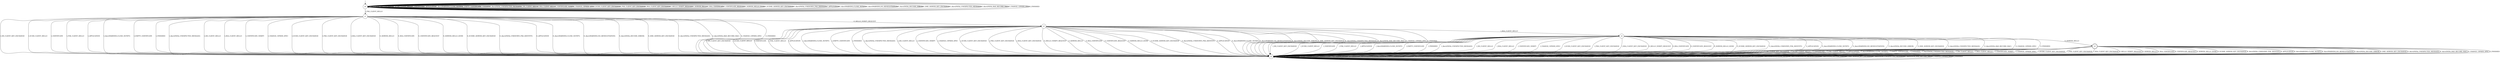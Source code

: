 digraph g {

	s0 [shape="circle" label="s0"];
	s1 [shape="circle" label="s1"];
	s2 [shape="circle" label="s2"];
	s3 [shape="circle" label="s3"];
	s4 [shape="circle" label="s4"];
	s5 [shape="doublecircle" label="s5"];
	s0 -> s0 [label="I_DH_CLIENT_KEY_EXCHANGE"];
	s0 -> s0 [label="I_ECDH_CLIENT_HELLO"];
	s0 -> s0 [label="I_CERTIFICATE"];
	s0 -> s1 [label="I_PSK_CLIENT_HELLO"];
	s0 -> s0 [label="I_APPLICATION"];
	s0 -> s0 [label="I_Alert(WARNING,CLOSE_NOTIFY)"];
	s0 -> s0 [label="I_EMPTY_CERTIFICATE"];
	s0 -> s0 [label="I_FINISHED"];
	s0 -> s0 [label="I_Alert(FATAL,UNEXPECTED_MESSAGE)"];
	s0 -> s0 [label="I_DH_CLIENT_HELLO"];
	s0 -> s0 [label="I_RSA_CLIENT_HELLO"];
	s0 -> s0 [label="I_CERTIFICATE_VERIFY"];
	s0 -> s0 [label="I_CHANGE_CIPHER_SPEC"];
	s0 -> s0 [label="I_ECDH_CLIENT_KEY_EXCHANGE"];
	s0 -> s0 [label="I_PSK_CLIENT_KEY_EXCHANGE"];
	s0 -> s0 [label="I_RSA_CLIENT_KEY_EXCHANGE"];
	s0 -> s0 [label="O_HELLO_VERIFY_REQUEST"];
	s0 -> s0 [label="O_SERVER_HELLO"];
	s0 -> s0 [label="O_RSA_CERTIFICATE"];
	s0 -> s0 [label="O_CERTIFICATE_REQUEST"];
	s0 -> s0 [label="O_SERVER_HELLO_DONE"];
	s0 -> s0 [label="O_ECDHE_SERVER_KEY_EXCHANGE"];
	s0 -> s0 [label="O_Alert(FATAL,UNKNOWN_PSK_IDENTITY)"];
	s0 -> s0 [label="O_APPLICATION"];
	s0 -> s0 [label="O_Alert(WARNING,CLOSE_NOTIFY)"];
	s0 -> s0 [label="O_Alert(WARNING,NO_RENEGOTIATION)"];
	s0 -> s0 [label="O_Alert(FATAL,DECODE_ERROR)"];
	s0 -> s0 [label="O_DHE_SERVER_KEY_EXCHANGE"];
	s0 -> s0 [label="O_Alert(FATAL,UNEXPECTED_MESSAGE)"];
	s0 -> s0 [label="O_Alert(FATAL,BAD_RECORD_MAC)"];
	s0 -> s0 [label="O_CHANGE_CIPHER_SPEC"];
	s0 -> s0 [label="O_FINISHED"];
	s1 -> s2 [label="I_DH_CLIENT_KEY_EXCHANGE"];
	s1 -> s2 [label="I_ECDH_CLIENT_HELLO"];
	s1 -> s2 [label="I_CERTIFICATE"];
	s1 -> s2 [label="I_PSK_CLIENT_HELLO"];
	s1 -> s2 [label="I_APPLICATION"];
	s1 -> s2 [label="I_Alert(WARNING,CLOSE_NOTIFY)"];
	s1 -> s2 [label="I_EMPTY_CERTIFICATE"];
	s1 -> s2 [label="I_FINISHED"];
	s1 -> s2 [label="I_Alert(FATAL,UNEXPECTED_MESSAGE)"];
	s1 -> s2 [label="I_DH_CLIENT_HELLO"];
	s1 -> s2 [label="I_RSA_CLIENT_HELLO"];
	s1 -> s2 [label="I_CERTIFICATE_VERIFY"];
	s1 -> s2 [label="I_CHANGE_CIPHER_SPEC"];
	s1 -> s2 [label="I_ECDH_CLIENT_KEY_EXCHANGE"];
	s1 -> s2 [label="I_PSK_CLIENT_KEY_EXCHANGE"];
	s1 -> s2 [label="I_RSA_CLIENT_KEY_EXCHANGE"];
	s1 -> s3 [label="O_HELLO_VERIFY_REQUEST"];
	s1 -> s2 [label="O_SERVER_HELLO"];
	s1 -> s2 [label="O_RSA_CERTIFICATE"];
	s1 -> s2 [label="O_CERTIFICATE_REQUEST"];
	s1 -> s2 [label="O_SERVER_HELLO_DONE"];
	s1 -> s2 [label="O_ECDHE_SERVER_KEY_EXCHANGE"];
	s1 -> s2 [label="O_Alert(FATAL,UNKNOWN_PSK_IDENTITY)"];
	s1 -> s2 [label="O_APPLICATION"];
	s1 -> s2 [label="O_Alert(WARNING,CLOSE_NOTIFY)"];
	s1 -> s2 [label="O_Alert(WARNING,NO_RENEGOTIATION)"];
	s1 -> s2 [label="O_Alert(FATAL,DECODE_ERROR)"];
	s1 -> s2 [label="O_DHE_SERVER_KEY_EXCHANGE"];
	s1 -> s2 [label="O_Alert(FATAL,UNEXPECTED_MESSAGE)"];
	s1 -> s2 [label="O_Alert(FATAL,BAD_RECORD_MAC)"];
	s1 -> s2 [label="O_CHANGE_CIPHER_SPEC"];
	s1 -> s2 [label="O_FINISHED"];
	s2 -> s2 [label="I_DH_CLIENT_KEY_EXCHANGE"];
	s2 -> s2 [label="I_ECDH_CLIENT_HELLO"];
	s2 -> s2 [label="I_CERTIFICATE"];
	s2 -> s2 [label="I_PSK_CLIENT_HELLO"];
	s2 -> s2 [label="I_APPLICATION"];
	s2 -> s2 [label="I_Alert(WARNING,CLOSE_NOTIFY)"];
	s2 -> s2 [label="I_EMPTY_CERTIFICATE"];
	s2 -> s2 [label="I_FINISHED"];
	s2 -> s2 [label="I_Alert(FATAL,UNEXPECTED_MESSAGE)"];
	s2 -> s2 [label="I_DH_CLIENT_HELLO"];
	s2 -> s2 [label="I_RSA_CLIENT_HELLO"];
	s2 -> s2 [label="I_CERTIFICATE_VERIFY"];
	s2 -> s2 [label="I_CHANGE_CIPHER_SPEC"];
	s2 -> s2 [label="I_ECDH_CLIENT_KEY_EXCHANGE"];
	s2 -> s2 [label="I_PSK_CLIENT_KEY_EXCHANGE"];
	s2 -> s2 [label="I_RSA_CLIENT_KEY_EXCHANGE"];
	s2 -> s2 [label="O_HELLO_VERIFY_REQUEST"];
	s2 -> s2 [label="O_SERVER_HELLO"];
	s2 -> s2 [label="O_RSA_CERTIFICATE"];
	s2 -> s2 [label="O_CERTIFICATE_REQUEST"];
	s2 -> s2 [label="O_SERVER_HELLO_DONE"];
	s2 -> s2 [label="O_ECDHE_SERVER_KEY_EXCHANGE"];
	s2 -> s2 [label="O_Alert(FATAL,UNKNOWN_PSK_IDENTITY)"];
	s2 -> s2 [label="O_APPLICATION"];
	s2 -> s2 [label="O_Alert(WARNING,CLOSE_NOTIFY)"];
	s2 -> s2 [label="O_Alert(WARNING,NO_RENEGOTIATION)"];
	s2 -> s2 [label="O_Alert(FATAL,DECODE_ERROR)"];
	s2 -> s2 [label="O_DHE_SERVER_KEY_EXCHANGE"];
	s2 -> s2 [label="O_Alert(FATAL,UNEXPECTED_MESSAGE)"];
	s2 -> s2 [label="O_Alert(FATAL,BAD_RECORD_MAC)"];
	s2 -> s2 [label="O_CHANGE_CIPHER_SPEC"];
	s2 -> s2 [label="O_FINISHED"];
	s3 -> s2 [label="I_DH_CLIENT_KEY_EXCHANGE"];
	s3 -> s2 [label="I_ECDH_CLIENT_HELLO"];
	s3 -> s2 [label="I_CERTIFICATE"];
	s3 -> s2 [label="I_PSK_CLIENT_HELLO"];
	s3 -> s2 [label="I_APPLICATION"];
	s3 -> s2 [label="I_Alert(WARNING,CLOSE_NOTIFY)"];
	s3 -> s2 [label="I_EMPTY_CERTIFICATE"];
	s3 -> s2 [label="I_FINISHED"];
	s3 -> s2 [label="I_Alert(FATAL,UNEXPECTED_MESSAGE)"];
	s3 -> s2 [label="I_DH_CLIENT_HELLO"];
	s3 -> s4 [label="I_RSA_CLIENT_HELLO"];
	s3 -> s2 [label="I_CERTIFICATE_VERIFY"];
	s3 -> s2 [label="I_CHANGE_CIPHER_SPEC"];
	s3 -> s2 [label="I_ECDH_CLIENT_KEY_EXCHANGE"];
	s3 -> s2 [label="I_PSK_CLIENT_KEY_EXCHANGE"];
	s3 -> s2 [label="I_RSA_CLIENT_KEY_EXCHANGE"];
	s3 -> s2 [label="O_HELLO_VERIFY_REQUEST"];
	s3 -> s2 [label="O_SERVER_HELLO"];
	s3 -> s2 [label="O_RSA_CERTIFICATE"];
	s3 -> s2 [label="O_CERTIFICATE_REQUEST"];
	s3 -> s2 [label="O_SERVER_HELLO_DONE"];
	s3 -> s2 [label="O_ECDHE_SERVER_KEY_EXCHANGE"];
	s3 -> s2 [label="O_Alert(FATAL,UNKNOWN_PSK_IDENTITY)"];
	s3 -> s2 [label="O_APPLICATION"];
	s3 -> s2 [label="O_Alert(WARNING,CLOSE_NOTIFY)"];
	s3 -> s2 [label="O_Alert(WARNING,NO_RENEGOTIATION)"];
	s3 -> s2 [label="O_Alert(FATAL,DECODE_ERROR)"];
	s3 -> s2 [label="O_DHE_SERVER_KEY_EXCHANGE"];
	s3 -> s2 [label="O_Alert(FATAL,UNEXPECTED_MESSAGE)"];
	s3 -> s2 [label="O_Alert(FATAL,BAD_RECORD_MAC)"];
	s3 -> s2 [label="O_CHANGE_CIPHER_SPEC"];
	s3 -> s2 [label="O_FINISHED"];
	s4 -> s2 [label="I_DH_CLIENT_KEY_EXCHANGE"];
	s4 -> s2 [label="I_ECDH_CLIENT_HELLO"];
	s4 -> s2 [label="I_CERTIFICATE"];
	s4 -> s2 [label="I_PSK_CLIENT_HELLO"];
	s4 -> s2 [label="I_APPLICATION"];
	s4 -> s2 [label="I_Alert(WARNING,CLOSE_NOTIFY)"];
	s4 -> s2 [label="I_EMPTY_CERTIFICATE"];
	s4 -> s2 [label="I_FINISHED"];
	s4 -> s2 [label="I_Alert(FATAL,UNEXPECTED_MESSAGE)"];
	s4 -> s2 [label="I_DH_CLIENT_HELLO"];
	s4 -> s2 [label="I_RSA_CLIENT_HELLO"];
	s4 -> s2 [label="I_CERTIFICATE_VERIFY"];
	s4 -> s2 [label="I_CHANGE_CIPHER_SPEC"];
	s4 -> s2 [label="I_ECDH_CLIENT_KEY_EXCHANGE"];
	s4 -> s2 [label="I_PSK_CLIENT_KEY_EXCHANGE"];
	s4 -> s2 [label="I_RSA_CLIENT_KEY_EXCHANGE"];
	s4 -> s2 [label="O_HELLO_VERIFY_REQUEST"];
	s4 -> s5 [label="O_SERVER_HELLO"];
	s4 -> s2 [label="O_RSA_CERTIFICATE"];
	s4 -> s2 [label="O_CERTIFICATE_REQUEST"];
	s4 -> s2 [label="O_SERVER_HELLO_DONE"];
	s4 -> s2 [label="O_ECDHE_SERVER_KEY_EXCHANGE"];
	s4 -> s2 [label="O_Alert(FATAL,UNKNOWN_PSK_IDENTITY)"];
	s4 -> s2 [label="O_APPLICATION"];
	s4 -> s2 [label="O_Alert(WARNING,CLOSE_NOTIFY)"];
	s4 -> s2 [label="O_Alert(WARNING,NO_RENEGOTIATION)"];
	s4 -> s2 [label="O_Alert(FATAL,DECODE_ERROR)"];
	s4 -> s2 [label="O_DHE_SERVER_KEY_EXCHANGE"];
	s4 -> s2 [label="O_Alert(FATAL,UNEXPECTED_MESSAGE)"];
	s4 -> s2 [label="O_Alert(FATAL,BAD_RECORD_MAC)"];
	s4 -> s2 [label="O_CHANGE_CIPHER_SPEC"];
	s4 -> s2 [label="O_FINISHED"];
	s5 -> s2 [label="I_DH_CLIENT_KEY_EXCHANGE"];
	s5 -> s2 [label="I_ECDH_CLIENT_HELLO"];
	s5 -> s2 [label="I_CERTIFICATE"];
	s5 -> s2 [label="I_PSK_CLIENT_HELLO"];
	s5 -> s2 [label="I_APPLICATION"];
	s5 -> s2 [label="I_Alert(WARNING,CLOSE_NOTIFY)"];
	s5 -> s2 [label="I_EMPTY_CERTIFICATE"];
	s5 -> s2 [label="I_FINISHED"];
	s5 -> s2 [label="I_Alert(FATAL,UNEXPECTED_MESSAGE)"];
	s5 -> s2 [label="I_DH_CLIENT_HELLO"];
	s5 -> s2 [label="I_RSA_CLIENT_HELLO"];
	s5 -> s2 [label="I_CERTIFICATE_VERIFY"];
	s5 -> s2 [label="I_CHANGE_CIPHER_SPEC"];
	s5 -> s2 [label="I_ECDH_CLIENT_KEY_EXCHANGE"];
	s5 -> s2 [label="I_PSK_CLIENT_KEY_EXCHANGE"];
	s5 -> s2 [label="I_RSA_CLIENT_KEY_EXCHANGE"];
	s5 -> s2 [label="O_HELLO_VERIFY_REQUEST"];
	s5 -> s2 [label="O_SERVER_HELLO"];
	s5 -> s2 [label="O_RSA_CERTIFICATE"];
	s5 -> s2 [label="O_CERTIFICATE_REQUEST"];
	s5 -> s2 [label="O_SERVER_HELLO_DONE"];
	s5 -> s2 [label="O_ECDHE_SERVER_KEY_EXCHANGE"];
	s5 -> s2 [label="O_Alert(FATAL,UNKNOWN_PSK_IDENTITY)"];
	s5 -> s2 [label="O_APPLICATION"];
	s5 -> s2 [label="O_Alert(WARNING,CLOSE_NOTIFY)"];
	s5 -> s2 [label="O_Alert(WARNING,NO_RENEGOTIATION)"];
	s5 -> s2 [label="O_Alert(FATAL,DECODE_ERROR)"];
	s5 -> s2 [label="O_DHE_SERVER_KEY_EXCHANGE"];
	s5 -> s2 [label="O_Alert(FATAL,UNEXPECTED_MESSAGE)"];
	s5 -> s2 [label="O_Alert(FATAL,BAD_RECORD_MAC)"];
	s5 -> s2 [label="O_CHANGE_CIPHER_SPEC"];
	s5 -> s2 [label="O_FINISHED"];

__start0 [label="" shape="none" width="0" height="0"];
__start0 -> s0;

}
